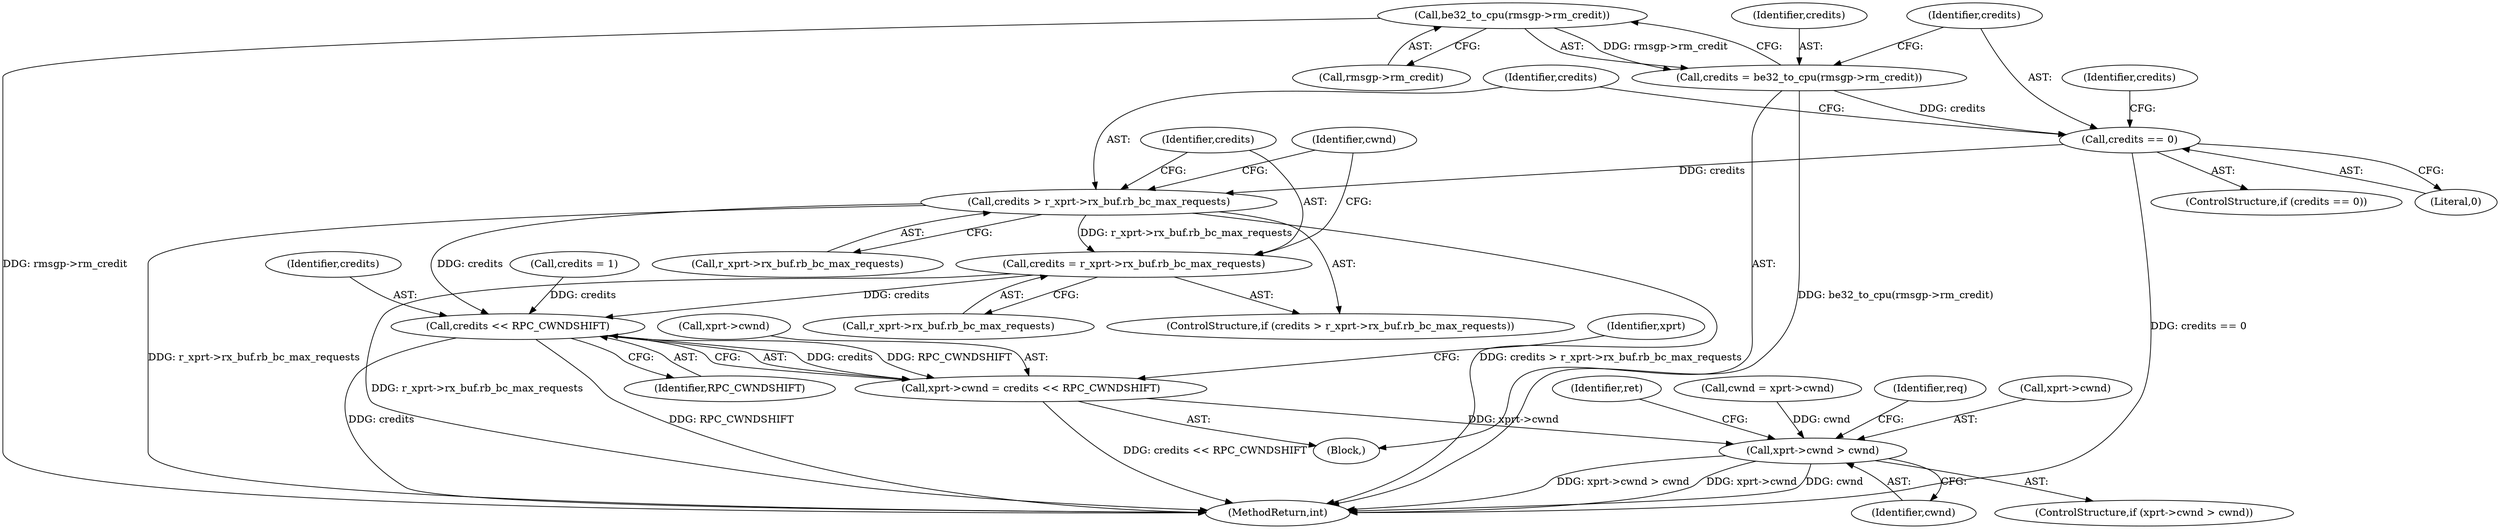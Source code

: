 digraph "1_linux_c70422f760c120480fee4de6c38804c72aa26bc1_23@pointer" {
"1000226" [label="(Call,be32_to_cpu(rmsgp->rm_credit))"];
"1000224" [label="(Call,credits = be32_to_cpu(rmsgp->rm_credit))"];
"1000231" [label="(Call,credits == 0)"];
"1000239" [label="(Call,credits > r_xprt->rx_buf.rb_bc_max_requests)"];
"1000246" [label="(Call,credits = r_xprt->rx_buf.rb_bc_max_requests)"];
"1000262" [label="(Call,credits << RPC_CWNDSHIFT)"];
"1000258" [label="(Call,xprt->cwnd = credits << RPC_CWNDSHIFT)"];
"1000266" [label="(Call,xprt->cwnd > cwnd)"];
"1000241" [label="(Call,r_xprt->rx_buf.rb_bc_max_requests)"];
"1000230" [label="(ControlStructure,if (credits == 0))"];
"1000233" [label="(Literal,0)"];
"1000225" [label="(Identifier,credits)"];
"1000276" [label="(Identifier,ret)"];
"1000239" [label="(Call,credits > r_xprt->rx_buf.rb_bc_max_requests)"];
"1000231" [label="(Call,credits == 0)"];
"1000232" [label="(Identifier,credits)"];
"1000270" [label="(Identifier,cwnd)"];
"1000234" [label="(Call,credits = 1)"];
"1000105" [label="(Block,)"];
"1000268" [label="(Identifier,xprt)"];
"1000265" [label="(ControlStructure,if (xprt->cwnd > cwnd))"];
"1000248" [label="(Call,r_xprt->rx_buf.rb_bc_max_requests)"];
"1000314" [label="(MethodReturn,int)"];
"1000266" [label="(Call,xprt->cwnd > cwnd)"];
"1000235" [label="(Identifier,credits)"];
"1000238" [label="(ControlStructure,if (credits > r_xprt->rx_buf.rb_bc_max_requests))"];
"1000259" [label="(Call,xprt->cwnd)"];
"1000263" [label="(Identifier,credits)"];
"1000253" [label="(Call,cwnd = xprt->cwnd)"];
"1000227" [label="(Call,rmsgp->rm_credit)"];
"1000273" [label="(Identifier,req)"];
"1000262" [label="(Call,credits << RPC_CWNDSHIFT)"];
"1000264" [label="(Identifier,RPC_CWNDSHIFT)"];
"1000226" [label="(Call,be32_to_cpu(rmsgp->rm_credit))"];
"1000267" [label="(Call,xprt->cwnd)"];
"1000224" [label="(Call,credits = be32_to_cpu(rmsgp->rm_credit))"];
"1000246" [label="(Call,credits = r_xprt->rx_buf.rb_bc_max_requests)"];
"1000254" [label="(Identifier,cwnd)"];
"1000240" [label="(Identifier,credits)"];
"1000247" [label="(Identifier,credits)"];
"1000258" [label="(Call,xprt->cwnd = credits << RPC_CWNDSHIFT)"];
"1000226" -> "1000224"  [label="AST: "];
"1000226" -> "1000227"  [label="CFG: "];
"1000227" -> "1000226"  [label="AST: "];
"1000224" -> "1000226"  [label="CFG: "];
"1000226" -> "1000314"  [label="DDG: rmsgp->rm_credit"];
"1000226" -> "1000224"  [label="DDG: rmsgp->rm_credit"];
"1000224" -> "1000105"  [label="AST: "];
"1000225" -> "1000224"  [label="AST: "];
"1000232" -> "1000224"  [label="CFG: "];
"1000224" -> "1000314"  [label="DDG: be32_to_cpu(rmsgp->rm_credit)"];
"1000224" -> "1000231"  [label="DDG: credits"];
"1000231" -> "1000230"  [label="AST: "];
"1000231" -> "1000233"  [label="CFG: "];
"1000232" -> "1000231"  [label="AST: "];
"1000233" -> "1000231"  [label="AST: "];
"1000235" -> "1000231"  [label="CFG: "];
"1000240" -> "1000231"  [label="CFG: "];
"1000231" -> "1000314"  [label="DDG: credits == 0"];
"1000231" -> "1000239"  [label="DDG: credits"];
"1000239" -> "1000238"  [label="AST: "];
"1000239" -> "1000241"  [label="CFG: "];
"1000240" -> "1000239"  [label="AST: "];
"1000241" -> "1000239"  [label="AST: "];
"1000247" -> "1000239"  [label="CFG: "];
"1000254" -> "1000239"  [label="CFG: "];
"1000239" -> "1000314"  [label="DDG: credits > r_xprt->rx_buf.rb_bc_max_requests"];
"1000239" -> "1000314"  [label="DDG: r_xprt->rx_buf.rb_bc_max_requests"];
"1000239" -> "1000246"  [label="DDG: r_xprt->rx_buf.rb_bc_max_requests"];
"1000239" -> "1000262"  [label="DDG: credits"];
"1000246" -> "1000238"  [label="AST: "];
"1000246" -> "1000248"  [label="CFG: "];
"1000247" -> "1000246"  [label="AST: "];
"1000248" -> "1000246"  [label="AST: "];
"1000254" -> "1000246"  [label="CFG: "];
"1000246" -> "1000314"  [label="DDG: r_xprt->rx_buf.rb_bc_max_requests"];
"1000246" -> "1000262"  [label="DDG: credits"];
"1000262" -> "1000258"  [label="AST: "];
"1000262" -> "1000264"  [label="CFG: "];
"1000263" -> "1000262"  [label="AST: "];
"1000264" -> "1000262"  [label="AST: "];
"1000258" -> "1000262"  [label="CFG: "];
"1000262" -> "1000314"  [label="DDG: credits"];
"1000262" -> "1000314"  [label="DDG: RPC_CWNDSHIFT"];
"1000262" -> "1000258"  [label="DDG: credits"];
"1000262" -> "1000258"  [label="DDG: RPC_CWNDSHIFT"];
"1000234" -> "1000262"  [label="DDG: credits"];
"1000258" -> "1000105"  [label="AST: "];
"1000259" -> "1000258"  [label="AST: "];
"1000268" -> "1000258"  [label="CFG: "];
"1000258" -> "1000314"  [label="DDG: credits << RPC_CWNDSHIFT"];
"1000258" -> "1000266"  [label="DDG: xprt->cwnd"];
"1000266" -> "1000265"  [label="AST: "];
"1000266" -> "1000270"  [label="CFG: "];
"1000267" -> "1000266"  [label="AST: "];
"1000270" -> "1000266"  [label="AST: "];
"1000273" -> "1000266"  [label="CFG: "];
"1000276" -> "1000266"  [label="CFG: "];
"1000266" -> "1000314"  [label="DDG: xprt->cwnd > cwnd"];
"1000266" -> "1000314"  [label="DDG: xprt->cwnd"];
"1000266" -> "1000314"  [label="DDG: cwnd"];
"1000253" -> "1000266"  [label="DDG: cwnd"];
}
